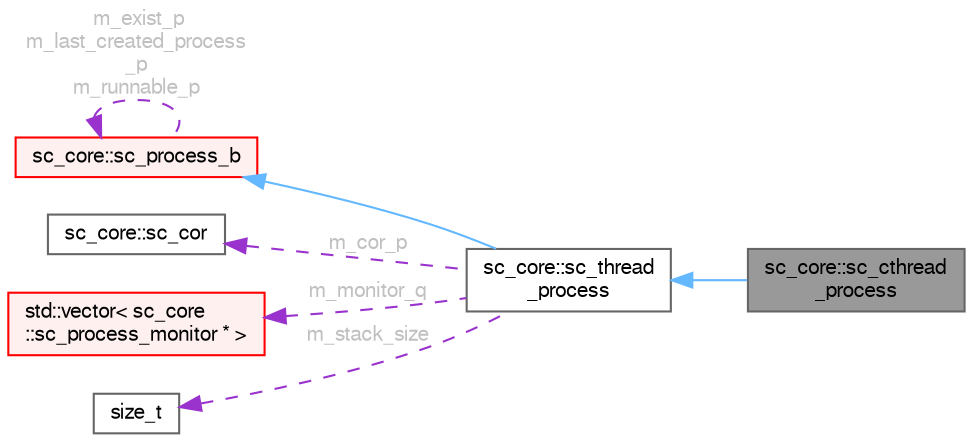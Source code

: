 digraph "sc_core::sc_cthread_process"
{
 // LATEX_PDF_SIZE
  bgcolor="transparent";
  edge [fontname=FreeSans,fontsize=10,labelfontname=FreeSans,labelfontsize=10];
  node [fontname=FreeSans,fontsize=10,shape=box,height=0.2,width=0.4];
  rankdir="LR";
  Node1 [id="Node000001",label="sc_core::sc_cthread\l_process",height=0.2,width=0.4,color="gray40", fillcolor="grey60", style="filled", fontcolor="black",tooltip=" "];
  Node2 -> Node1 [id="edge1_Node000001_Node000002",dir="back",color="steelblue1",style="solid",tooltip=" "];
  Node2 [id="Node000002",label="sc_core::sc_thread\l_process",height=0.2,width=0.4,color="gray40", fillcolor="white", style="filled",URL="$a02241.html",tooltip=" "];
  Node3 -> Node2 [id="edge2_Node000002_Node000003",dir="back",color="steelblue1",style="solid",tooltip=" "];
  Node3 [id="Node000003",label="sc_core::sc_process_b",height=0.2,width=0.4,color="red", fillcolor="#FFF0F0", style="filled",URL="$a02157.html",tooltip=" "];
  Node3 -> Node3 [id="edge3_Node000003_Node000003",dir="back",color="darkorchid3",style="dashed",tooltip=" ",label=" m_exist_p\nm_last_created_process\l_p\nm_runnable_p",fontcolor="grey" ];
  Node21 -> Node2 [id="edge4_Node000002_Node000021",dir="back",color="darkorchid3",style="dashed",tooltip=" ",label=" m_cor_p",fontcolor="grey" ];
  Node21 [id="Node000021",label="sc_core::sc_cor",height=0.2,width=0.4,color="gray40", fillcolor="white", style="filled",URL="$a02017.html",tooltip=" "];
  Node22 -> Node2 [id="edge5_Node000002_Node000022",dir="back",color="darkorchid3",style="dashed",tooltip=" ",label=" m_monitor_q",fontcolor="grey" ];
  Node22 [id="Node000022",label="std::vector\< sc_core\l::sc_process_monitor * \>",height=0.2,width=0.4,color="red", fillcolor="#FFF0F0", style="filled",tooltip=" "];
  Node24 -> Node2 [id="edge6_Node000002_Node000024",dir="back",color="darkorchid3",style="dashed",tooltip=" ",label=" m_stack_size",fontcolor="grey" ];
  Node24 [id="Node000024",label="size_t",height=0.2,width=0.4,color="gray40", fillcolor="white", style="filled",tooltip=" "];
}
